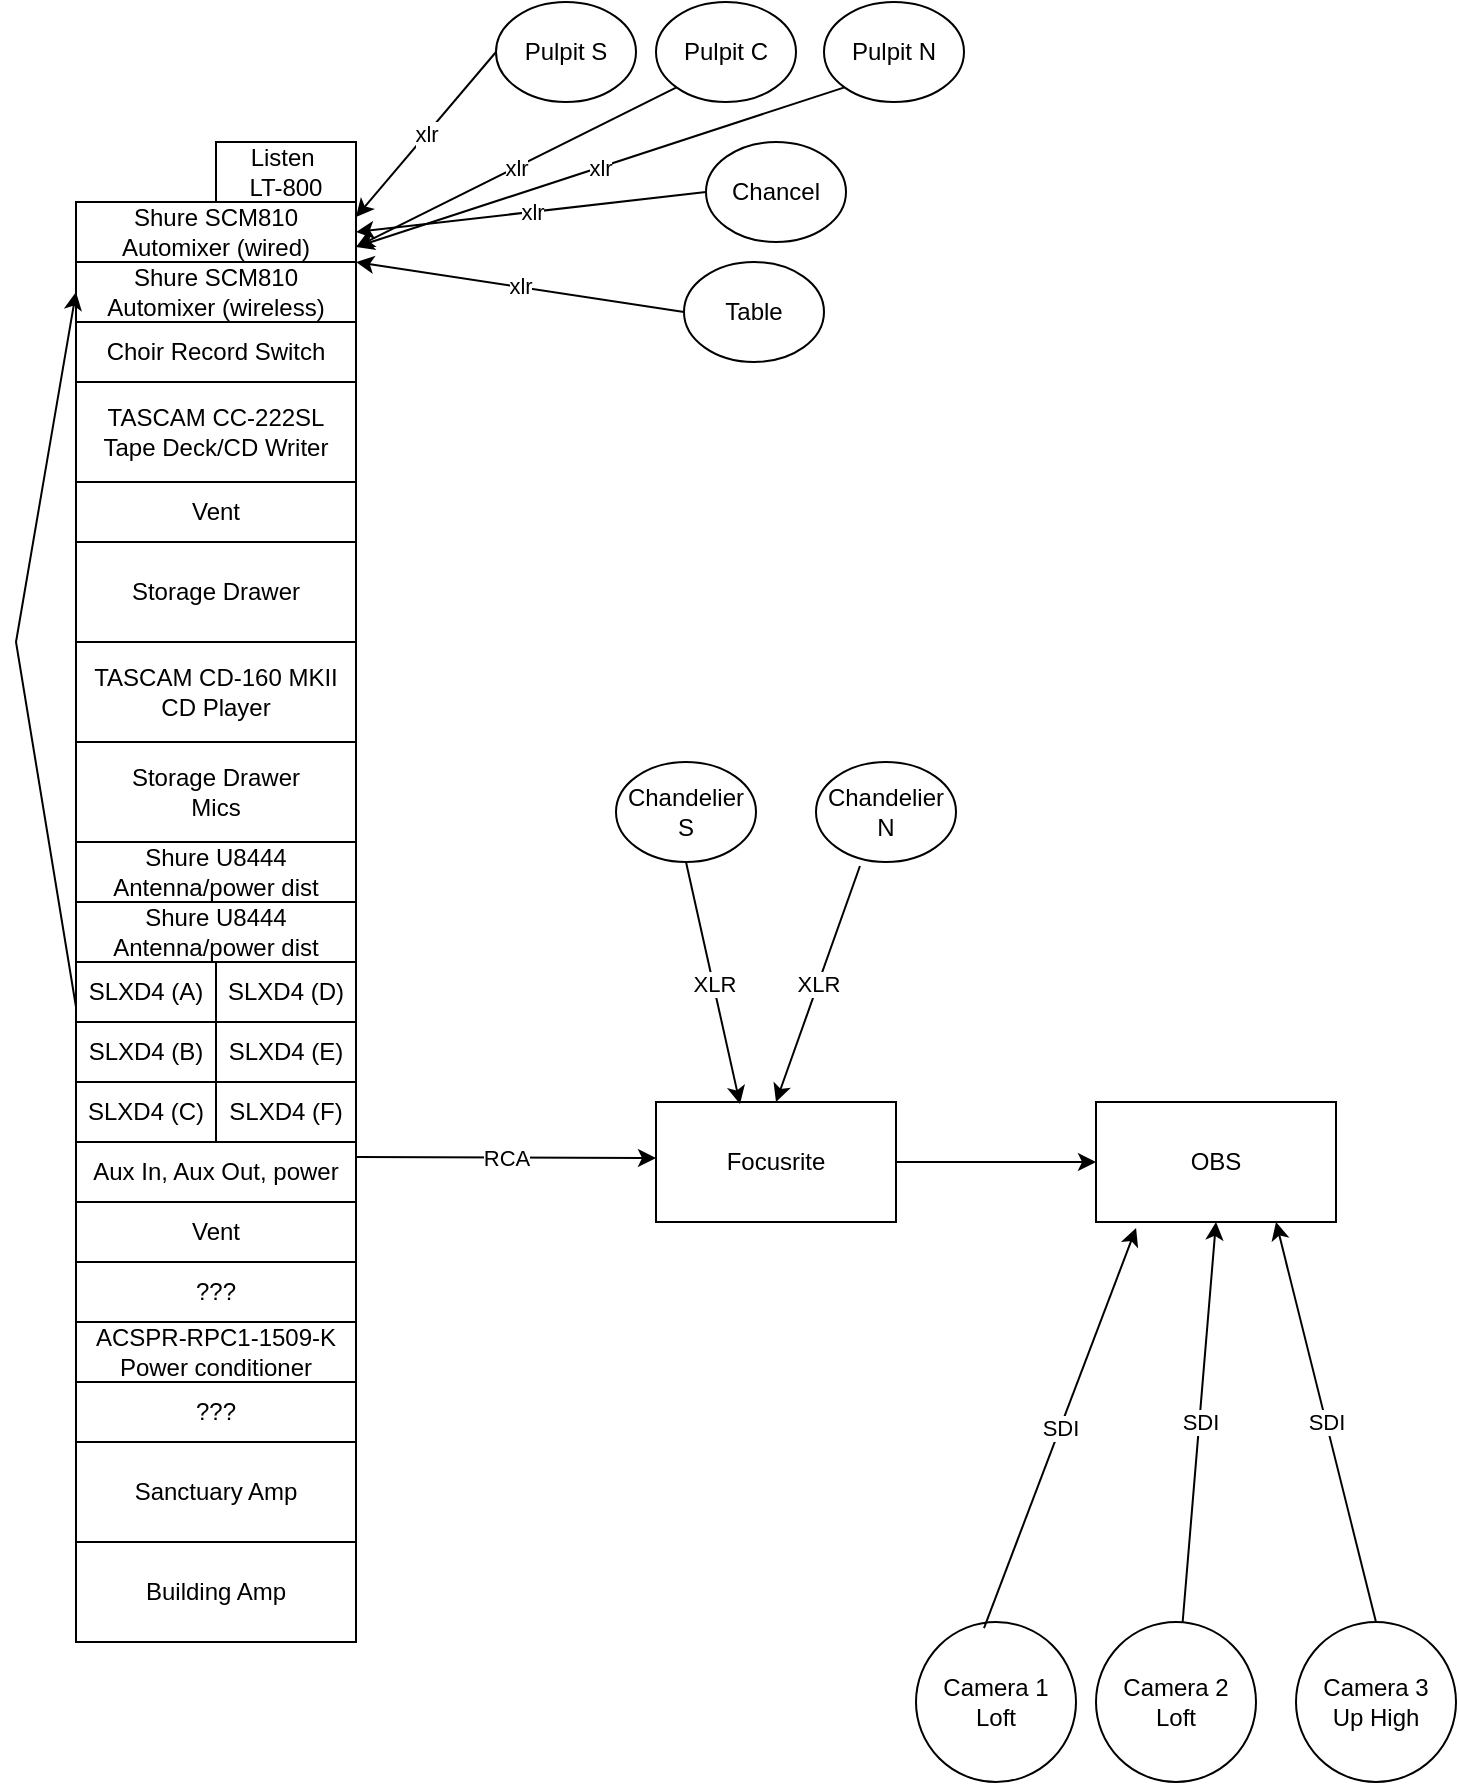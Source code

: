 <mxfile version="26.0.16" pages="2">
  <diagram id="9cfQr-8IWGt07lgHHN7u" name="Current">
    <mxGraphModel dx="1416" dy="778" grid="1" gridSize="10" guides="1" tooltips="1" connect="1" arrows="1" fold="1" page="1" pageScale="1" pageWidth="827" pageHeight="1169" math="0" shadow="0">
      <root>
        <mxCell id="0" />
        <mxCell id="1" parent="0" />
        <mxCell id="bOUG5yI3yGky0yOsdUo2-4" value="SLXD4 (A)" style="rounded=0;whiteSpace=wrap;html=1;" vertex="1" parent="1">
          <mxGeometry x="40" y="530" width="70" height="30" as="geometry" />
        </mxCell>
        <mxCell id="bOUG5yI3yGky0yOsdUo2-5" value="SLXD4 (D)" style="rounded=0;whiteSpace=wrap;html=1;" vertex="1" parent="1">
          <mxGeometry x="110" y="530" width="70" height="30" as="geometry" />
        </mxCell>
        <mxCell id="bOUG5yI3yGky0yOsdUo2-6" value="SLXD4 (B)" style="rounded=0;whiteSpace=wrap;html=1;" vertex="1" parent="1">
          <mxGeometry x="40" y="560" width="70" height="30" as="geometry" />
        </mxCell>
        <mxCell id="bOUG5yI3yGky0yOsdUo2-7" value="SLXD4 (E)" style="rounded=0;whiteSpace=wrap;html=1;" vertex="1" parent="1">
          <mxGeometry x="110" y="560" width="70" height="30" as="geometry" />
        </mxCell>
        <mxCell id="bOUG5yI3yGky0yOsdUo2-8" value="SLXD4 (C)" style="rounded=0;whiteSpace=wrap;html=1;" vertex="1" parent="1">
          <mxGeometry x="40" y="590" width="70" height="30" as="geometry" />
        </mxCell>
        <mxCell id="bOUG5yI3yGky0yOsdUo2-9" value="SLXD4 (F)" style="rounded=0;whiteSpace=wrap;html=1;" vertex="1" parent="1">
          <mxGeometry x="110" y="590" width="70" height="30" as="geometry" />
        </mxCell>
        <mxCell id="bOUG5yI3yGky0yOsdUo2-14" value="Shure SCM810 Automixer (wired)" style="rounded=0;whiteSpace=wrap;html=1;" vertex="1" parent="1">
          <mxGeometry x="40" y="150" width="140" height="30" as="geometry" />
        </mxCell>
        <mxCell id="bOUG5yI3yGky0yOsdUo2-15" value="Shure SCM810 Automixer (wireless)" style="rounded=0;whiteSpace=wrap;html=1;" vertex="1" parent="1">
          <mxGeometry x="40" y="180" width="140" height="30" as="geometry" />
        </mxCell>
        <mxCell id="bOUG5yI3yGky0yOsdUo2-16" value="Listen&amp;nbsp;&lt;div&gt;LT-800&lt;/div&gt;" style="rounded=0;whiteSpace=wrap;html=1;" vertex="1" parent="1">
          <mxGeometry x="110" y="120" width="70" height="30" as="geometry" />
        </mxCell>
        <mxCell id="bOUG5yI3yGky0yOsdUo2-18" value="Choir Record Switch&lt;span style=&quot;color: rgba(0, 0, 0, 0); font-family: monospace; font-size: 0px; text-align: start; text-wrap-mode: nowrap;&quot;&gt;%3CmxGraphModel%3E%3Croot%3E%3CmxCell%20id%3D%220%22%2F%3E%3CmxCell%20id%3D%221%22%20parent%3D%220%22%2F%3E%3CmxCell%20id%3D%222%22%20value%3D%22Shure%20SCM810%20Automixer%20(wireless)%22%20style%3D%22rounded%3D0%3BwhiteSpace%3Dwrap%3Bhtml%3D1%3B%22%20vertex%3D%221%22%20parent%3D%221%22%3E%3CmxGeometry%20x%3D%22320%22%20y%3D%22270%22%20width%3D%22140%22%20height%3D%2230%22%20as%3D%22geometry%22%2F%3E%3C%2FmxCell%3E%3C%2Froot%3E%3C%2FmxGraphModel%3E&lt;/span&gt;" style="rounded=0;whiteSpace=wrap;html=1;" vertex="1" parent="1">
          <mxGeometry x="40" y="210" width="140" height="30" as="geometry" />
        </mxCell>
        <mxCell id="bOUG5yI3yGky0yOsdUo2-19" value="TASCAM CC-222SL&lt;div&gt;Tape Deck/CD Writer&lt;/div&gt;" style="rounded=0;whiteSpace=wrap;html=1;" vertex="1" parent="1">
          <mxGeometry x="40" y="240" width="140" height="50" as="geometry" />
        </mxCell>
        <mxCell id="bOUG5yI3yGky0yOsdUo2-20" value="Storage Drawer&lt;span style=&quot;color: rgba(0, 0, 0, 0); font-family: monospace; font-size: 0px; text-align: start; text-wrap-mode: nowrap;&quot;&gt;%3CmxGraphModel%3E%3Croot%3E%3CmxCell%20id%3D%220%22%2F%3E%3CmxCell%20id%3D%221%22%20parent%3D%220%22%2F%3E%3CmxCell%20id%3D%222%22%20value%3D%22TASCAM%20CC-222SL%26lt%3Bdiv%26gt%3BTape%20Deck%2FCD%20Writer%26lt%3B%2Fdiv%26gt%3B%22%20style%3D%22rounded%3D0%3BwhiteSpace%3Dwrap%3Bhtml%3D1%3B%22%20vertex%3D%221%22%20parent%3D%221%22%3E%3CmxGeometry%20x%3D%22320%22%20y%3D%22330%22%20width%3D%22140%22%20height%3D%2270%22%20as%3D%22geometry%22%2F%3E%3C%2FmxCell%3E%3C%2Froot%3E%3C%2FmxGraphModel%3E&lt;/span&gt;" style="rounded=0;whiteSpace=wrap;html=1;" vertex="1" parent="1">
          <mxGeometry x="40" y="320" width="140" height="50" as="geometry" />
        </mxCell>
        <mxCell id="bOUG5yI3yGky0yOsdUo2-21" value="TASCAM CD-160 MKII&lt;div&gt;CD Player&lt;/div&gt;" style="rounded=0;whiteSpace=wrap;html=1;" vertex="1" parent="1">
          <mxGeometry x="40" y="370" width="140" height="50" as="geometry" />
        </mxCell>
        <mxCell id="bOUG5yI3yGky0yOsdUo2-22" style="edgeStyle=orthogonalEdgeStyle;rounded=0;orthogonalLoop=1;jettySize=auto;html=1;exitX=0.5;exitY=1;exitDx=0;exitDy=0;" edge="1" parent="1" source="bOUG5yI3yGky0yOsdUo2-19" target="bOUG5yI3yGky0yOsdUo2-19">
          <mxGeometry relative="1" as="geometry" />
        </mxCell>
        <mxCell id="bOUG5yI3yGky0yOsdUo2-23" value="Vent" style="rounded=0;whiteSpace=wrap;html=1;" vertex="1" parent="1">
          <mxGeometry x="40" y="290" width="140" height="30" as="geometry" />
        </mxCell>
        <mxCell id="bOUG5yI3yGky0yOsdUo2-24" value="Storage Drawer&lt;div&gt;Mics&lt;/div&gt;" style="rounded=0;whiteSpace=wrap;html=1;" vertex="1" parent="1">
          <mxGeometry x="40" y="420" width="140" height="50" as="geometry" />
        </mxCell>
        <mxCell id="bOUG5yI3yGky0yOsdUo2-25" value="Shure U8444&lt;div&gt;Antenna/power dist&lt;/div&gt;" style="rounded=0;whiteSpace=wrap;html=1;" vertex="1" parent="1">
          <mxGeometry x="40" y="470" width="140" height="30" as="geometry" />
        </mxCell>
        <mxCell id="bOUG5yI3yGky0yOsdUo2-26" value="Shure U8444&lt;div&gt;Antenna/power dist&lt;/div&gt;" style="rounded=0;whiteSpace=wrap;html=1;" vertex="1" parent="1">
          <mxGeometry x="40" y="500" width="140" height="30" as="geometry" />
        </mxCell>
        <mxCell id="bOUG5yI3yGky0yOsdUo2-27" value="Aux In, Aux Out, power" style="rounded=0;whiteSpace=wrap;html=1;" vertex="1" parent="1">
          <mxGeometry x="40" y="620" width="140" height="30" as="geometry" />
        </mxCell>
        <mxCell id="bOUG5yI3yGky0yOsdUo2-28" value="Vent" style="rounded=0;whiteSpace=wrap;html=1;" vertex="1" parent="1">
          <mxGeometry x="40" y="650" width="140" height="30" as="geometry" />
        </mxCell>
        <mxCell id="bOUG5yI3yGky0yOsdUo2-29" value="ACSPR-RPC1-1509-K&lt;div&gt;Power conditioner&lt;/div&gt;" style="rounded=0;whiteSpace=wrap;html=1;" vertex="1" parent="1">
          <mxGeometry x="40" y="710" width="140" height="30" as="geometry" />
        </mxCell>
        <mxCell id="bOUG5yI3yGky0yOsdUo2-30" value="???" style="rounded=0;whiteSpace=wrap;html=1;" vertex="1" parent="1">
          <mxGeometry x="40" y="680" width="140" height="30" as="geometry" />
        </mxCell>
        <mxCell id="bOUG5yI3yGky0yOsdUo2-31" value="???" style="rounded=0;whiteSpace=wrap;html=1;" vertex="1" parent="1">
          <mxGeometry x="40" y="740" width="140" height="30" as="geometry" />
        </mxCell>
        <mxCell id="bOUG5yI3yGky0yOsdUo2-32" value="Sanctuary Amp" style="rounded=0;whiteSpace=wrap;html=1;" vertex="1" parent="1">
          <mxGeometry x="40" y="770" width="140" height="50" as="geometry" />
        </mxCell>
        <mxCell id="bOUG5yI3yGky0yOsdUo2-33" value="Building Amp" style="rounded=0;whiteSpace=wrap;html=1;" vertex="1" parent="1">
          <mxGeometry x="40" y="820" width="140" height="50" as="geometry" />
        </mxCell>
        <mxCell id="QegZle1NQYQVLjDpNIgV-1" value="OBS" style="rounded=0;whiteSpace=wrap;html=1;" vertex="1" parent="1">
          <mxGeometry x="550" y="600" width="120" height="60" as="geometry" />
        </mxCell>
        <mxCell id="L_VbtqJlkfVd5W0OSfZD-1" value="Chancel" style="ellipse;whiteSpace=wrap;html=1;" vertex="1" parent="1">
          <mxGeometry x="355" y="120" width="70" height="50" as="geometry" />
        </mxCell>
        <mxCell id="L_VbtqJlkfVd5W0OSfZD-2" value="Table" style="ellipse;whiteSpace=wrap;html=1;" vertex="1" parent="1">
          <mxGeometry x="344" y="180" width="70" height="50" as="geometry" />
        </mxCell>
        <mxCell id="L_VbtqJlkfVd5W0OSfZD-3" value="Pulpit S" style="ellipse;whiteSpace=wrap;html=1;" vertex="1" parent="1">
          <mxGeometry x="250" y="50" width="70" height="50" as="geometry" />
        </mxCell>
        <mxCell id="L_VbtqJlkfVd5W0OSfZD-4" value="Pulpit C" style="ellipse;whiteSpace=wrap;html=1;" vertex="1" parent="1">
          <mxGeometry x="330" y="50" width="70" height="50" as="geometry" />
        </mxCell>
        <mxCell id="L_VbtqJlkfVd5W0OSfZD-5" value="Pulpit N" style="ellipse;whiteSpace=wrap;html=1;" vertex="1" parent="1">
          <mxGeometry x="414" y="50" width="70" height="50" as="geometry" />
        </mxCell>
        <mxCell id="L_VbtqJlkfVd5W0OSfZD-6" value="xlr" style="endArrow=classic;html=1;rounded=0;entryX=1;entryY=0.25;entryDx=0;entryDy=0;exitX=0;exitY=0.5;exitDx=0;exitDy=0;" edge="1" parent="1" source="L_VbtqJlkfVd5W0OSfZD-3" target="bOUG5yI3yGky0yOsdUo2-14">
          <mxGeometry width="50" height="50" relative="1" as="geometry">
            <mxPoint x="390" y="400" as="sourcePoint" />
            <mxPoint x="440" y="350" as="targetPoint" />
          </mxGeometry>
        </mxCell>
        <mxCell id="L_VbtqJlkfVd5W0OSfZD-7" value="xlr" style="endArrow=classic;html=1;rounded=0;entryX=1;entryY=0.5;entryDx=0;entryDy=0;exitX=0;exitY=0.5;exitDx=0;exitDy=0;" edge="1" parent="1" source="L_VbtqJlkfVd5W0OSfZD-1" target="bOUG5yI3yGky0yOsdUo2-14">
          <mxGeometry width="50" height="50" relative="1" as="geometry">
            <mxPoint x="390" y="400" as="sourcePoint" />
            <mxPoint x="440" y="350" as="targetPoint" />
          </mxGeometry>
        </mxCell>
        <mxCell id="L_VbtqJlkfVd5W0OSfZD-8" value="xlr" style="endArrow=classic;html=1;rounded=0;entryX=1;entryY=0.75;entryDx=0;entryDy=0;exitX=0;exitY=1;exitDx=0;exitDy=0;" edge="1" parent="1" source="L_VbtqJlkfVd5W0OSfZD-4" target="bOUG5yI3yGky0yOsdUo2-14">
          <mxGeometry width="50" height="50" relative="1" as="geometry">
            <mxPoint x="390" y="400" as="sourcePoint" />
            <mxPoint x="440" y="350" as="targetPoint" />
          </mxGeometry>
        </mxCell>
        <mxCell id="L_VbtqJlkfVd5W0OSfZD-9" value="xlr" style="endArrow=classic;html=1;rounded=0;entryX=1;entryY=0.75;entryDx=0;entryDy=0;exitX=0;exitY=1;exitDx=0;exitDy=0;" edge="1" parent="1" source="L_VbtqJlkfVd5W0OSfZD-5" target="bOUG5yI3yGky0yOsdUo2-14">
          <mxGeometry width="50" height="50" relative="1" as="geometry">
            <mxPoint x="390" y="400" as="sourcePoint" />
            <mxPoint x="440" y="350" as="targetPoint" />
          </mxGeometry>
        </mxCell>
        <mxCell id="L_VbtqJlkfVd5W0OSfZD-10" value="xlr" style="endArrow=classic;html=1;rounded=0;entryX=1;entryY=0;entryDx=0;entryDy=0;exitX=0;exitY=0.5;exitDx=0;exitDy=0;" edge="1" parent="1" source="L_VbtqJlkfVd5W0OSfZD-2" target="bOUG5yI3yGky0yOsdUo2-15">
          <mxGeometry width="50" height="50" relative="1" as="geometry">
            <mxPoint x="390" y="400" as="sourcePoint" />
            <mxPoint x="440" y="350" as="targetPoint" />
          </mxGeometry>
        </mxCell>
        <mxCell id="L_VbtqJlkfVd5W0OSfZD-11" value="" style="endArrow=classic;html=1;rounded=0;entryX=0;entryY=0.5;entryDx=0;entryDy=0;exitX=0;exitY=0.75;exitDx=0;exitDy=0;" edge="1" parent="1" source="bOUG5yI3yGky0yOsdUo2-4" target="bOUG5yI3yGky0yOsdUo2-15">
          <mxGeometry width="50" height="50" relative="1" as="geometry">
            <mxPoint x="390" y="400" as="sourcePoint" />
            <mxPoint x="440" y="350" as="targetPoint" />
            <Array as="points">
              <mxPoint x="10" y="370" />
            </Array>
          </mxGeometry>
        </mxCell>
        <mxCell id="L_VbtqJlkfVd5W0OSfZD-12" value="RCA" style="endArrow=classic;html=1;rounded=0;exitX=1;exitY=0.25;exitDx=0;exitDy=0;" edge="1" parent="1" source="bOUG5yI3yGky0yOsdUo2-27">
          <mxGeometry width="50" height="50" relative="1" as="geometry">
            <mxPoint x="390" y="500" as="sourcePoint" />
            <mxPoint x="330" y="628" as="targetPoint" />
          </mxGeometry>
        </mxCell>
        <mxCell id="L_VbtqJlkfVd5W0OSfZD-13" value="Focusrite" style="rounded=0;whiteSpace=wrap;html=1;" vertex="1" parent="1">
          <mxGeometry x="330" y="600" width="120" height="60" as="geometry" />
        </mxCell>
        <mxCell id="L_VbtqJlkfVd5W0OSfZD-14" value="" style="endArrow=classic;html=1;rounded=0;exitX=1;exitY=0.5;exitDx=0;exitDy=0;entryX=0;entryY=0.5;entryDx=0;entryDy=0;" edge="1" parent="1" source="L_VbtqJlkfVd5W0OSfZD-13" target="QegZle1NQYQVLjDpNIgV-1">
          <mxGeometry width="50" height="50" relative="1" as="geometry">
            <mxPoint x="390" y="500" as="sourcePoint" />
            <mxPoint x="440" y="450" as="targetPoint" />
          </mxGeometry>
        </mxCell>
        <mxCell id="L_VbtqJlkfVd5W0OSfZD-15" value="Chandelier N" style="ellipse;whiteSpace=wrap;html=1;" vertex="1" parent="1">
          <mxGeometry x="410" y="430" width="70" height="50" as="geometry" />
        </mxCell>
        <mxCell id="L_VbtqJlkfVd5W0OSfZD-16" value="Chandelier S" style="ellipse;whiteSpace=wrap;html=1;" vertex="1" parent="1">
          <mxGeometry x="310" y="430" width="70" height="50" as="geometry" />
        </mxCell>
        <mxCell id="L_VbtqJlkfVd5W0OSfZD-17" value="XLR" style="endArrow=classic;html=1;rounded=0;exitX=0.5;exitY=1;exitDx=0;exitDy=0;entryX=0.35;entryY=0.017;entryDx=0;entryDy=0;entryPerimeter=0;" edge="1" parent="1" source="L_VbtqJlkfVd5W0OSfZD-16" target="L_VbtqJlkfVd5W0OSfZD-13">
          <mxGeometry width="50" height="50" relative="1" as="geometry">
            <mxPoint x="390" y="500" as="sourcePoint" />
            <mxPoint x="440" y="450" as="targetPoint" />
          </mxGeometry>
        </mxCell>
        <mxCell id="L_VbtqJlkfVd5W0OSfZD-18" value="XLR" style="endArrow=classic;html=1;rounded=0;entryX=0.5;entryY=0;entryDx=0;entryDy=0;exitX=0.314;exitY=1.04;exitDx=0;exitDy=0;exitPerimeter=0;" edge="1" parent="1" source="L_VbtqJlkfVd5W0OSfZD-15" target="L_VbtqJlkfVd5W0OSfZD-13">
          <mxGeometry width="50" height="50" relative="1" as="geometry">
            <mxPoint x="390" y="500" as="sourcePoint" />
            <mxPoint x="440" y="450" as="targetPoint" />
          </mxGeometry>
        </mxCell>
        <mxCell id="H8r44aLddE3iBacrkQsc-1" value="Camera 3&lt;div&gt;Up High&lt;/div&gt;" style="ellipse;whiteSpace=wrap;html=1;aspect=fixed;" vertex="1" parent="1">
          <mxGeometry x="650" y="860" width="80" height="80" as="geometry" />
        </mxCell>
        <mxCell id="H8r44aLddE3iBacrkQsc-2" value="Camera 1&lt;div&gt;Loft&lt;/div&gt;" style="ellipse;whiteSpace=wrap;html=1;aspect=fixed;" vertex="1" parent="1">
          <mxGeometry x="460" y="860" width="80" height="80" as="geometry" />
        </mxCell>
        <mxCell id="H8r44aLddE3iBacrkQsc-3" value="Camera 2&lt;div&gt;Loft&lt;/div&gt;" style="ellipse;whiteSpace=wrap;html=1;aspect=fixed;" vertex="1" parent="1">
          <mxGeometry x="550" y="860" width="80" height="80" as="geometry" />
        </mxCell>
        <mxCell id="H8r44aLddE3iBacrkQsc-4" value="SDI" style="endArrow=classic;html=1;rounded=0;exitX=0.425;exitY=0.038;exitDx=0;exitDy=0;exitPerimeter=0;entryX=0.167;entryY=1.05;entryDx=0;entryDy=0;entryPerimeter=0;" edge="1" parent="1" source="H8r44aLddE3iBacrkQsc-2" target="QegZle1NQYQVLjDpNIgV-1">
          <mxGeometry width="50" height="50" relative="1" as="geometry">
            <mxPoint x="490" y="850" as="sourcePoint" />
            <mxPoint x="440" y="750" as="targetPoint" />
          </mxGeometry>
        </mxCell>
        <mxCell id="H8r44aLddE3iBacrkQsc-6" value="SDI" style="endArrow=classic;html=1;rounded=0;entryX=0.5;entryY=1;entryDx=0;entryDy=0;" edge="1" parent="1" source="H8r44aLddE3iBacrkQsc-3" target="QegZle1NQYQVLjDpNIgV-1">
          <mxGeometry width="50" height="50" relative="1" as="geometry">
            <mxPoint x="504" y="873" as="sourcePoint" />
            <mxPoint x="580" y="673" as="targetPoint" />
          </mxGeometry>
        </mxCell>
        <mxCell id="H8r44aLddE3iBacrkQsc-7" value="SDI" style="endArrow=classic;html=1;rounded=0;exitX=0.5;exitY=0;exitDx=0;exitDy=0;entryX=0.75;entryY=1;entryDx=0;entryDy=0;" edge="1" parent="1" source="H8r44aLddE3iBacrkQsc-1" target="QegZle1NQYQVLjDpNIgV-1">
          <mxGeometry width="50" height="50" relative="1" as="geometry">
            <mxPoint x="514" y="883" as="sourcePoint" />
            <mxPoint x="590" y="683" as="targetPoint" />
          </mxGeometry>
        </mxCell>
      </root>
    </mxGraphModel>
  </diagram>
  <diagram name="Proposed" id="52a04d89-c75d-2922-d76d-85b35f80e030">
    <mxGraphModel dx="1416" dy="778" grid="1" gridSize="10" guides="1" tooltips="1" connect="1" arrows="1" fold="1" page="1" pageScale="1" pageWidth="1100" pageHeight="850" background="none" math="0" shadow="0">
      <root>
        <mxCell id="0" />
        <mxCell id="1" parent="0" />
        <mxCell id="GR_ayZXCXjRKMkKXi60Q-20" value="" style="ellipse;shape=cloud;whiteSpace=wrap;html=1;" vertex="1" parent="1">
          <mxGeometry width="580" height="350" as="geometry" />
        </mxCell>
        <mxCell id="GR_ayZXCXjRKMkKXi60Q-18" value="" style="ellipse;shape=cloud;whiteSpace=wrap;html=1;" vertex="1" parent="1">
          <mxGeometry x="660" y="110" width="420" height="630" as="geometry" />
        </mxCell>
        <mxCell id="GR_ayZXCXjRKMkKXi60Q-1" value="SQRack" style="rounded=0;whiteSpace=wrap;html=1;" vertex="1" parent="1">
          <mxGeometry x="90" y="440" width="140" height="60" as="geometry" />
        </mxCell>
        <mxCell id="GR_ayZXCXjRKMkKXi60Q-2" value="DX88P&lt;div&gt;(Chancel)&lt;/div&gt;" style="rounded=0;whiteSpace=wrap;html=1;" vertex="1" parent="1">
          <mxGeometry x="100" y="200" width="120" height="60" as="geometry" />
        </mxCell>
        <mxCell id="GR_ayZXCXjRKMkKXi60Q-3" value="SLink" style="endArrow=none;html=1;rounded=0;entryX=0.25;entryY=1;entryDx=0;entryDy=0;exitX=0.25;exitY=0;exitDx=0;exitDy=0;" edge="1" parent="1" source="GR_ayZXCXjRKMkKXi60Q-1" target="GR_ayZXCXjRKMkKXi60Q-2">
          <mxGeometry width="50" height="50" relative="1" as="geometry">
            <mxPoint x="520" y="430" as="sourcePoint" />
            <mxPoint x="570" y="380" as="targetPoint" />
          </mxGeometry>
        </mxCell>
        <mxCell id="GR_ayZXCXjRKMkKXi60Q-4" value="OBS" style="rounded=0;whiteSpace=wrap;html=1;" vertex="1" parent="1">
          <mxGeometry x="480" y="440" width="120" height="60" as="geometry" />
        </mxCell>
        <mxCell id="GR_ayZXCXjRKMkKXi60Q-5" value="Speaking" style="endArrow=classic;html=1;rounded=0;exitX=1;exitY=0;exitDx=0;exitDy=0;entryX=0;entryY=0;entryDx=0;entryDy=0;" edge="1" parent="1" source="GR_ayZXCXjRKMkKXi60Q-1" target="GR_ayZXCXjRKMkKXi60Q-4">
          <mxGeometry width="50" height="50" relative="1" as="geometry">
            <mxPoint x="520" y="600" as="sourcePoint" />
            <mxPoint x="570" y="550" as="targetPoint" />
          </mxGeometry>
        </mxCell>
        <mxCell id="GR_ayZXCXjRKMkKXi60Q-6" value="Crowd/Music" style="endArrow=classic;html=1;rounded=0;exitX=1;exitY=0.25;exitDx=0;exitDy=0;entryX=0;entryY=0.25;entryDx=0;entryDy=0;" edge="1" parent="1" source="GR_ayZXCXjRKMkKXi60Q-1" target="GR_ayZXCXjRKMkKXi60Q-4">
          <mxGeometry width="50" height="50" relative="1" as="geometry">
            <mxPoint x="520" y="600" as="sourcePoint" />
            <mxPoint x="570" y="550" as="targetPoint" />
          </mxGeometry>
        </mxCell>
        <mxCell id="GR_ayZXCXjRKMkKXi60Q-7" value="Choir" style="endArrow=classic;html=1;rounded=0;exitX=1;exitY=0.5;exitDx=0;exitDy=0;entryX=0;entryY=0.5;entryDx=0;entryDy=0;" edge="1" parent="1" source="GR_ayZXCXjRKMkKXi60Q-1" target="GR_ayZXCXjRKMkKXi60Q-4">
          <mxGeometry width="50" height="50" relative="1" as="geometry">
            <mxPoint x="520" y="600" as="sourcePoint" />
            <mxPoint x="570" y="550" as="targetPoint" />
          </mxGeometry>
        </mxCell>
        <mxCell id="GR_ayZXCXjRKMkKXi60Q-8" value="Stream Audio Out" style="endArrow=classic;html=1;rounded=0;entryX=1;entryY=0.75;entryDx=0;entryDy=0;exitX=0;exitY=0.75;exitDx=0;exitDy=0;" edge="1" parent="1" source="GR_ayZXCXjRKMkKXi60Q-4" target="GR_ayZXCXjRKMkKXi60Q-1">
          <mxGeometry width="50" height="50" relative="1" as="geometry">
            <mxPoint x="520" y="600" as="sourcePoint" />
            <mxPoint x="570" y="550" as="targetPoint" />
          </mxGeometry>
        </mxCell>
        <mxCell id="GR_ayZXCXjRKMkKXi60Q-9" value="DX88P&lt;div&gt;(Loft)&lt;/div&gt;" style="rounded=0;whiteSpace=wrap;html=1;" vertex="1" parent="1">
          <mxGeometry x="790" y="270" width="120" height="60" as="geometry" />
        </mxCell>
        <mxCell id="GR_ayZXCXjRKMkKXi60Q-10" value="Chandelier N" style="ellipse;whiteSpace=wrap;html=1;" vertex="1" parent="1">
          <mxGeometry x="770" y="370" width="70" height="50" as="geometry" />
        </mxCell>
        <mxCell id="GR_ayZXCXjRKMkKXi60Q-11" value="Chandelier S" style="ellipse;whiteSpace=wrap;html=1;" vertex="1" parent="1">
          <mxGeometry x="860" y="370" width="70" height="50" as="geometry" />
        </mxCell>
        <mxCell id="GR_ayZXCXjRKMkKXi60Q-12" value="Choir Cloud N" style="ellipse;whiteSpace=wrap;html=1;" vertex="1" parent="1">
          <mxGeometry x="770" y="460" width="70" height="50" as="geometry" />
        </mxCell>
        <mxCell id="GR_ayZXCXjRKMkKXi60Q-13" value="Choir Cloud C" style="ellipse;whiteSpace=wrap;html=1;" vertex="1" parent="1">
          <mxGeometry x="860" y="460" width="70" height="50" as="geometry" />
        </mxCell>
        <mxCell id="GR_ayZXCXjRKMkKXi60Q-14" value="Choir Cloud S" style="ellipse;whiteSpace=wrap;html=1;" vertex="1" parent="1">
          <mxGeometry x="950" y="460" width="70" height="50" as="geometry" />
        </mxCell>
        <mxCell id="GR_ayZXCXjRKMkKXi60Q-15" value="Choir Aux 1" style="ellipse;whiteSpace=wrap;html=1;" vertex="1" parent="1">
          <mxGeometry x="770" y="540" width="70" height="50" as="geometry" />
        </mxCell>
        <mxCell id="GR_ayZXCXjRKMkKXi60Q-16" value="Choir Aux 2" style="ellipse;whiteSpace=wrap;html=1;" vertex="1" parent="1">
          <mxGeometry x="870" y="540" width="70" height="50" as="geometry" />
        </mxCell>
        <mxCell id="GR_ayZXCXjRKMkKXi60Q-17" value="Antenna Dist 1&lt;div&gt;(A-D)&lt;/div&gt;" style="rounded=0;whiteSpace=wrap;html=1;" vertex="1" parent="1">
          <mxGeometry x="90" y="540" width="140" height="30" as="geometry" />
        </mxCell>
        <mxCell id="GR_ayZXCXjRKMkKXi60Q-19" value="SLink" style="endArrow=none;html=1;rounded=0;exitX=0.5;exitY=0;exitDx=0;exitDy=0;entryX=0;entryY=0.5;entryDx=0;entryDy=0;" edge="1" parent="1" source="GR_ayZXCXjRKMkKXi60Q-1" target="GR_ayZXCXjRKMkKXi60Q-9">
          <mxGeometry width="50" height="50" relative="1" as="geometry">
            <mxPoint x="520" y="330" as="sourcePoint" />
            <mxPoint x="560" y="80" as="targetPoint" />
          </mxGeometry>
        </mxCell>
        <mxCell id="GR_ayZXCXjRKMkKXi60Q-21" value="Chancel Aux 2" style="ellipse;whiteSpace=wrap;html=1;" vertex="1" parent="1">
          <mxGeometry x="110" y="100" width="70" height="50" as="geometry" />
        </mxCell>
        <mxCell id="GR_ayZXCXjRKMkKXi60Q-22" value="Chancel Aux 1" style="ellipse;whiteSpace=wrap;html=1;" vertex="1" parent="1">
          <mxGeometry x="180" y="60" width="70" height="50" as="geometry" />
        </mxCell>
        <mxCell id="GR_ayZXCXjRKMkKXi60Q-23" value="Chancel" style="ellipse;whiteSpace=wrap;html=1;" vertex="1" parent="1">
          <mxGeometry x="290" y="160" width="70" height="50" as="geometry" />
        </mxCell>
        <mxCell id="GR_ayZXCXjRKMkKXi60Q-24" value="Table" style="ellipse;whiteSpace=wrap;html=1;" vertex="1" parent="1">
          <mxGeometry x="370" y="160" width="70" height="50" as="geometry" />
        </mxCell>
        <mxCell id="GR_ayZXCXjRKMkKXi60Q-25" value="Pulpit S" style="ellipse;whiteSpace=wrap;html=1;" vertex="1" parent="1">
          <mxGeometry x="250" y="100" width="70" height="50" as="geometry" />
        </mxCell>
        <mxCell id="GR_ayZXCXjRKMkKXi60Q-26" value="Pulpit C" style="ellipse;whiteSpace=wrap;html=1;" vertex="1" parent="1">
          <mxGeometry x="330" y="100" width="70" height="50" as="geometry" />
        </mxCell>
        <mxCell id="GR_ayZXCXjRKMkKXi60Q-27" value="Pulpit N" style="ellipse;whiteSpace=wrap;html=1;" vertex="1" parent="1">
          <mxGeometry x="410" y="100" width="70" height="50" as="geometry" />
        </mxCell>
        <mxCell id="GR_ayZXCXjRKMkKXi60Q-28" value="Chancel Aux 3" style="ellipse;whiteSpace=wrap;html=1;" vertex="1" parent="1">
          <mxGeometry x="180" y="140" width="70" height="50" as="geometry" />
        </mxCell>
        <mxCell id="GR_ayZXCXjRKMkKXi60Q-29" value="Antenna Dist 2&lt;div&gt;(E-F) or (E-H)&lt;/div&gt;" style="rounded=0;whiteSpace=wrap;html=1;" vertex="1" parent="1">
          <mxGeometry x="90" y="570" width="140" height="30" as="geometry" />
        </mxCell>
        <mxCell id="GR_ayZXCXjRKMkKXi60Q-30" value="QLXD4 (A)" style="rounded=0;whiteSpace=wrap;html=1;" vertex="1" parent="1">
          <mxGeometry x="90" y="600" width="70" height="30" as="geometry" />
        </mxCell>
        <mxCell id="GR_ayZXCXjRKMkKXi60Q-31" value="QLXD4 (D)" style="rounded=0;whiteSpace=wrap;html=1;" vertex="1" parent="1">
          <mxGeometry x="160" y="600" width="70" height="30" as="geometry" />
        </mxCell>
        <mxCell id="GR_ayZXCXjRKMkKXi60Q-32" value="QLXD4 (B)" style="rounded=0;whiteSpace=wrap;html=1;" vertex="1" parent="1">
          <mxGeometry x="90" y="630" width="70" height="30" as="geometry" />
        </mxCell>
        <mxCell id="GR_ayZXCXjRKMkKXi60Q-33" value="QLXD4 (E)" style="rounded=0;whiteSpace=wrap;html=1;" vertex="1" parent="1">
          <mxGeometry x="160" y="630" width="70" height="30" as="geometry" />
        </mxCell>
        <mxCell id="GR_ayZXCXjRKMkKXi60Q-34" value="QLXD4 (C)" style="rounded=0;whiteSpace=wrap;html=1;" vertex="1" parent="1">
          <mxGeometry x="90" y="660" width="70" height="30" as="geometry" />
        </mxCell>
        <mxCell id="GR_ayZXCXjRKMkKXi60Q-35" value="QLXD4 (F)" style="rounded=0;whiteSpace=wrap;html=1;" vertex="1" parent="1">
          <mxGeometry x="160" y="660" width="70" height="30" as="geometry" />
        </mxCell>
        <mxCell id="GR_ayZXCXjRKMkKXi60Q-37" value="existing CD?" style="rounded=0;whiteSpace=wrap;html=1;" vertex="1" parent="1">
          <mxGeometry x="90" y="500" width="140" height="40" as="geometry" />
        </mxCell>
        <mxCell id="GR_ayZXCXjRKMkKXi60Q-38" value="Power Conditioner" style="rounded=0;whiteSpace=wrap;html=1;" vertex="1" parent="1">
          <mxGeometry x="90" y="690" width="140" height="30" as="geometry" />
        </mxCell>
        <mxCell id="GR_ayZXCXjRKMkKXi60Q-39" value="Room Amp" style="rounded=0;whiteSpace=wrap;html=1;" vertex="1" parent="1">
          <mxGeometry x="90" y="720" width="140" height="30" as="geometry" />
        </mxCell>
        <mxCell id="GR_ayZXCXjRKMkKXi60Q-40" value="Building Amp" style="rounded=0;whiteSpace=wrap;html=1;" vertex="1" parent="1">
          <mxGeometry x="90" y="750" width="140" height="30" as="geometry" />
        </mxCell>
        <mxCell id="GR_ayZXCXjRKMkKXi60Q-41" value="Camera 3&lt;div&gt;Up High&lt;/div&gt;&lt;div&gt;House Center Left&lt;/div&gt;" style="ellipse;whiteSpace=wrap;html=1;aspect=fixed;" vertex="1" parent="1">
          <mxGeometry x="590" y="740" width="80" height="80" as="geometry" />
        </mxCell>
        <mxCell id="GR_ayZXCXjRKMkKXi60Q-42" value="Camera 1&lt;div&gt;Loft&lt;/div&gt;" style="ellipse;whiteSpace=wrap;html=1;aspect=fixed;" vertex="1" parent="1">
          <mxGeometry x="405" y="740" width="80" height="80" as="geometry" />
        </mxCell>
        <mxCell id="GR_ayZXCXjRKMkKXi60Q-43" value="Camera 2&lt;div&gt;Loft&lt;/div&gt;" style="ellipse;whiteSpace=wrap;html=1;aspect=fixed;" vertex="1" parent="1">
          <mxGeometry x="500" y="740" width="80" height="80" as="geometry" />
        </mxCell>
        <mxCell id="lKobbSNY6n0xUrUsAajc-1" value="Camera 4&lt;div&gt;Up High&lt;/div&gt;&lt;div&gt;House Front Right&lt;/div&gt;" style="ellipse;whiteSpace=wrap;html=1;aspect=fixed;" vertex="1" parent="1">
          <mxGeometry x="680" y="740" width="80" height="80" as="geometry" />
        </mxCell>
        <mxCell id="lKobbSNY6n0xUrUsAajc-2" value="SDI" style="endArrow=classic;html=1;rounded=0;exitX=0.5;exitY=0;exitDx=0;exitDy=0;entryX=0.167;entryY=1.05;entryDx=0;entryDy=0;entryPerimeter=0;" edge="1" parent="1" source="GR_ayZXCXjRKMkKXi60Q-42" target="GR_ayZXCXjRKMkKXi60Q-4">
          <mxGeometry width="50" height="50" relative="1" as="geometry">
            <mxPoint x="520" y="660" as="sourcePoint" />
            <mxPoint x="570" y="610" as="targetPoint" />
          </mxGeometry>
        </mxCell>
        <mxCell id="lKobbSNY6n0xUrUsAajc-3" value="SDI" style="endArrow=classic;html=1;rounded=0;exitX=0.5;exitY=0;exitDx=0;exitDy=0;entryX=0.375;entryY=0.983;entryDx=0;entryDy=0;entryPerimeter=0;" edge="1" parent="1" source="GR_ayZXCXjRKMkKXi60Q-43" target="GR_ayZXCXjRKMkKXi60Q-4">
          <mxGeometry width="50" height="50" relative="1" as="geometry">
            <mxPoint x="520" y="660" as="sourcePoint" />
            <mxPoint x="570" y="610" as="targetPoint" />
          </mxGeometry>
        </mxCell>
        <mxCell id="lKobbSNY6n0xUrUsAajc-4" value="SDI" style="endArrow=classic;html=1;rounded=0;exitX=0.375;exitY=0;exitDx=0;exitDy=0;exitPerimeter=0;entryX=0.625;entryY=0.983;entryDx=0;entryDy=0;entryPerimeter=0;" edge="1" parent="1" source="GR_ayZXCXjRKMkKXi60Q-41" target="GR_ayZXCXjRKMkKXi60Q-4">
          <mxGeometry width="50" height="50" relative="1" as="geometry">
            <mxPoint x="520" y="660" as="sourcePoint" />
            <mxPoint x="570" y="610" as="targetPoint" />
          </mxGeometry>
        </mxCell>
        <mxCell id="lKobbSNY6n0xUrUsAajc-5" value="SDI" style="endArrow=classic;html=1;rounded=0;entryX=0.892;entryY=1;entryDx=0;entryDy=0;entryPerimeter=0;exitX=0.5;exitY=0;exitDx=0;exitDy=0;" edge="1" parent="1" source="lKobbSNY6n0xUrUsAajc-1" target="GR_ayZXCXjRKMkKXi60Q-4">
          <mxGeometry width="50" height="50" relative="1" as="geometry">
            <mxPoint x="750" y="720" as="sourcePoint" />
            <mxPoint x="570" y="610" as="targetPoint" />
          </mxGeometry>
        </mxCell>
      </root>
    </mxGraphModel>
  </diagram>
</mxfile>
